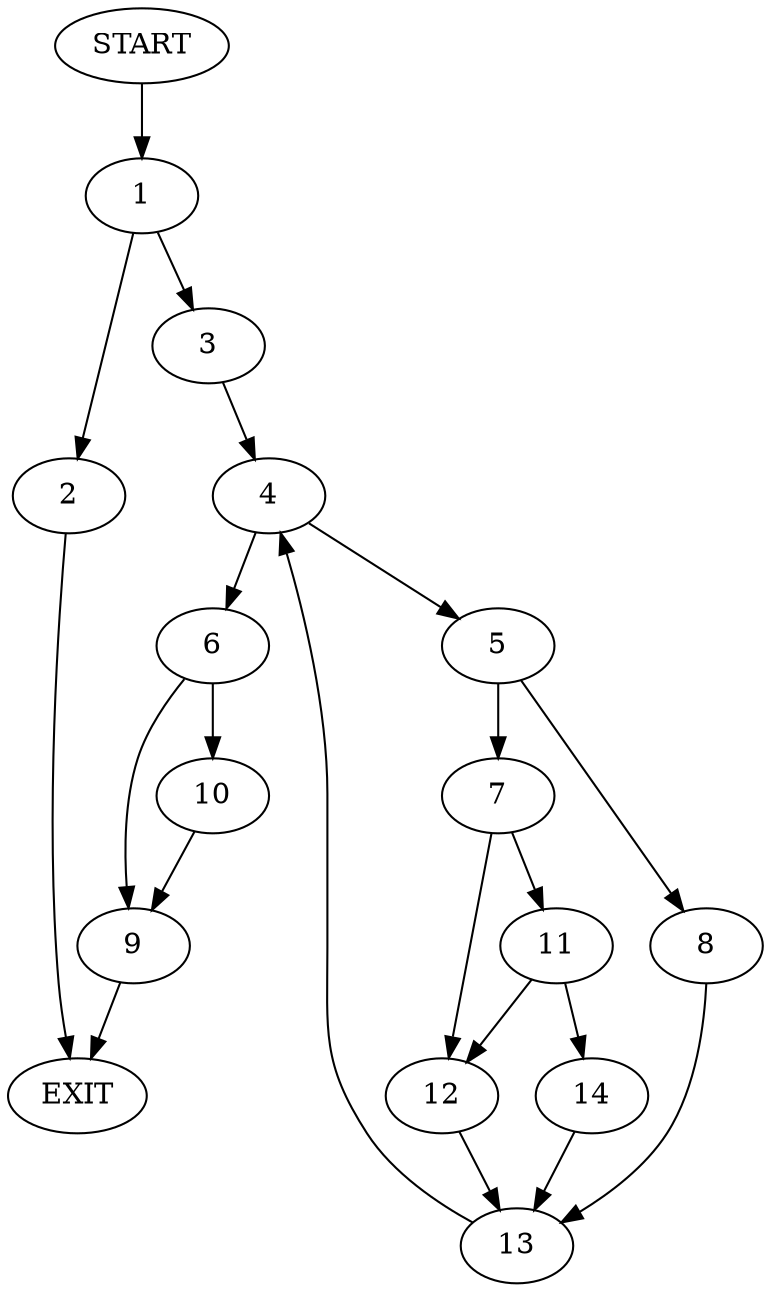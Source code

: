 digraph {
0 [label="START"]
15 [label="EXIT"]
0 -> 1
1 -> 2
1 -> 3
2 -> 15
3 -> 4
4 -> 5
4 -> 6
5 -> 7
5 -> 8
6 -> 9
6 -> 10
7 -> 11
7 -> 12
8 -> 13
13 -> 4
11 -> 14
11 -> 12
12 -> 13
14 -> 13
9 -> 15
10 -> 9
}
